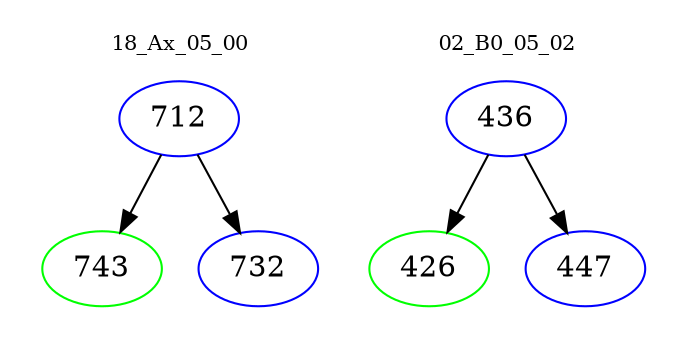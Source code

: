 digraph{
subgraph cluster_0 {
color = white
label = "18_Ax_05_00";
fontsize=10;
T0_712 [label="712", color="blue"]
T0_712 -> T0_743 [color="black"]
T0_743 [label="743", color="green"]
T0_712 -> T0_732 [color="black"]
T0_732 [label="732", color="blue"]
}
subgraph cluster_1 {
color = white
label = "02_B0_05_02";
fontsize=10;
T1_436 [label="436", color="blue"]
T1_436 -> T1_426 [color="black"]
T1_426 [label="426", color="green"]
T1_436 -> T1_447 [color="black"]
T1_447 [label="447", color="blue"]
}
}
